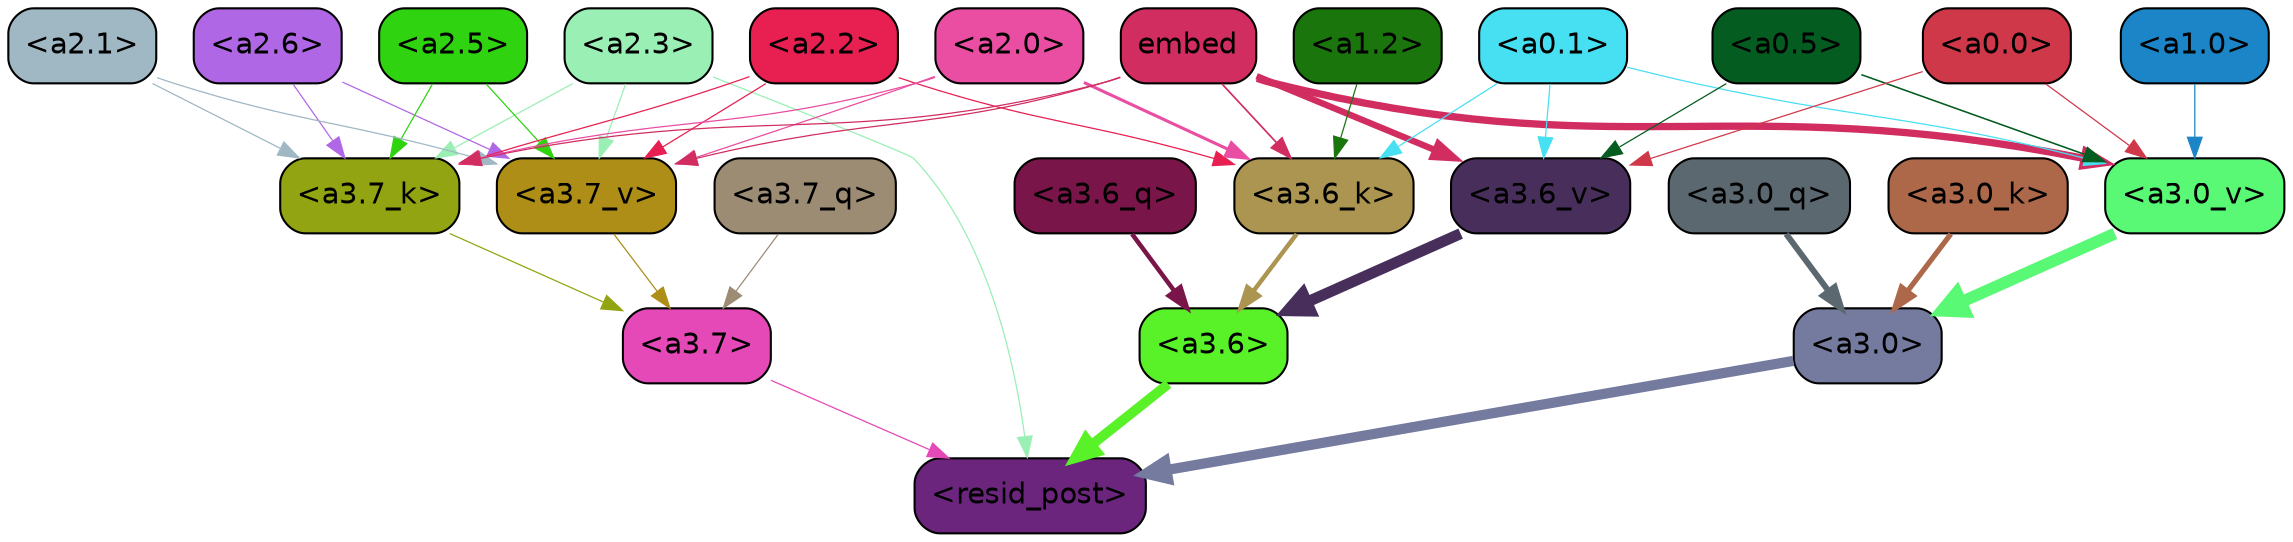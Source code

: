strict digraph "" {
	graph [bgcolor=transparent,
		layout=dot,
		overlap=false,
		splines=true
	];
	"<a3.7>"	[color=black,
		fillcolor="#e548b7",
		fontname=Helvetica,
		shape=box,
		style="filled, rounded"];
	"<resid_post>"	[color=black,
		fillcolor="#6b257d",
		fontname=Helvetica,
		shape=box,
		style="filled, rounded"];
	"<a3.7>" -> "<resid_post>"	[color="#e548b7",
		penwidth=0.6];
	"<a3.6>"	[color=black,
		fillcolor="#59f229",
		fontname=Helvetica,
		shape=box,
		style="filled, rounded"];
	"<a3.6>" -> "<resid_post>"	[color="#59f229",
		penwidth=4.7534414529800415];
	"<a3.0>"	[color=black,
		fillcolor="#757b9f",
		fontname=Helvetica,
		shape=box,
		style="filled, rounded"];
	"<a3.0>" -> "<resid_post>"	[color="#757b9f",
		penwidth=4.898576855659485];
	"<a2.3>"	[color=black,
		fillcolor="#9aefb5",
		fontname=Helvetica,
		shape=box,
		style="filled, rounded"];
	"<a2.3>" -> "<resid_post>"	[color="#9aefb5",
		penwidth=0.6];
	"<a3.7_k>"	[color=black,
		fillcolor="#92a411",
		fontname=Helvetica,
		shape=box,
		style="filled, rounded"];
	"<a2.3>" -> "<a3.7_k>"	[color="#9aefb5",
		penwidth=0.6];
	"<a3.7_v>"	[color=black,
		fillcolor="#ae8e16",
		fontname=Helvetica,
		shape=box,
		style="filled, rounded"];
	"<a2.3>" -> "<a3.7_v>"	[color="#9aefb5",
		penwidth=0.6];
	"<a3.7_q>"	[color=black,
		fillcolor="#9c8c74",
		fontname=Helvetica,
		shape=box,
		style="filled, rounded"];
	"<a3.7_q>" -> "<a3.7>"	[color="#9c8c74",
		penwidth=0.6];
	"<a3.6_q>"	[color=black,
		fillcolor="#791548",
		fontname=Helvetica,
		shape=box,
		style="filled, rounded"];
	"<a3.6_q>" -> "<a3.6>"	[color="#791548",
		penwidth=2.160832464694977];
	"<a3.0_q>"	[color=black,
		fillcolor="#5b6870",
		fontname=Helvetica,
		shape=box,
		style="filled, rounded"];
	"<a3.0_q>" -> "<a3.0>"	[color="#5b6870",
		penwidth=2.870753765106201];
	"<a3.7_k>" -> "<a3.7>"	[color="#92a411",
		penwidth=0.6];
	"<a3.6_k>"	[color=black,
		fillcolor="#ab9550",
		fontname=Helvetica,
		shape=box,
		style="filled, rounded"];
	"<a3.6_k>" -> "<a3.6>"	[color="#ab9550",
		penwidth=2.13908451795578];
	"<a3.0_k>"	[color=black,
		fillcolor="#ac6849",
		fontname=Helvetica,
		shape=box,
		style="filled, rounded"];
	"<a3.0_k>" -> "<a3.0>"	[color="#ac6849",
		penwidth=2.520303964614868];
	"<a3.7_v>" -> "<a3.7>"	[color="#ae8e16",
		penwidth=0.6];
	"<a3.6_v>"	[color=black,
		fillcolor="#472e5b",
		fontname=Helvetica,
		shape=box,
		style="filled, rounded"];
	"<a3.6_v>" -> "<a3.6>"	[color="#472e5b",
		penwidth=5.297133803367615];
	"<a3.0_v>"	[color=black,
		fillcolor="#59f875",
		fontname=Helvetica,
		shape=box,
		style="filled, rounded"];
	"<a3.0_v>" -> "<a3.0>"	[color="#59f875",
		penwidth=5.680712580680847];
	"<a2.6>"	[color=black,
		fillcolor="#b067e6",
		fontname=Helvetica,
		shape=box,
		style="filled, rounded"];
	"<a2.6>" -> "<a3.7_k>"	[color="#b067e6",
		penwidth=0.6];
	"<a2.6>" -> "<a3.7_v>"	[color="#b067e6",
		penwidth=0.6];
	"<a2.5>"	[color=black,
		fillcolor="#2fd310",
		fontname=Helvetica,
		shape=box,
		style="filled, rounded"];
	"<a2.5>" -> "<a3.7_k>"	[color="#2fd310",
		penwidth=0.6];
	"<a2.5>" -> "<a3.7_v>"	[color="#2fd310",
		penwidth=0.6];
	"<a2.2>"	[color=black,
		fillcolor="#e81f51",
		fontname=Helvetica,
		shape=box,
		style="filled, rounded"];
	"<a2.2>" -> "<a3.7_k>"	[color="#e81f51",
		penwidth=0.6];
	"<a2.2>" -> "<a3.6_k>"	[color="#e81f51",
		penwidth=0.6];
	"<a2.2>" -> "<a3.7_v>"	[color="#e81f51",
		penwidth=0.6];
	"<a2.1>"	[color=black,
		fillcolor="#a0b7c4",
		fontname=Helvetica,
		shape=box,
		style="filled, rounded"];
	"<a2.1>" -> "<a3.7_k>"	[color="#a0b7c4",
		penwidth=0.6];
	"<a2.1>" -> "<a3.7_v>"	[color="#a0b7c4",
		penwidth=0.6];
	"<a2.0>"	[color=black,
		fillcolor="#e94ea2",
		fontname=Helvetica,
		shape=box,
		style="filled, rounded"];
	"<a2.0>" -> "<a3.7_k>"	[color="#e94ea2",
		penwidth=0.6];
	"<a2.0>" -> "<a3.6_k>"	[color="#e94ea2",
		penwidth=1.4807794839143753];
	"<a2.0>" -> "<a3.7_v>"	[color="#e94ea2",
		penwidth=0.6];
	embed	[color=black,
		fillcolor="#d12d61",
		fontname=Helvetica,
		shape=box,
		style="filled, rounded"];
	embed -> "<a3.7_k>"	[color="#d12d61",
		penwidth=0.6];
	embed -> "<a3.6_k>"	[color="#d12d61",
		penwidth=0.8202246725559235];
	embed -> "<a3.7_v>"	[color="#d12d61",
		penwidth=0.6];
	embed -> "<a3.6_v>"	[color="#d12d61",
		penwidth=3.067279100418091];
	embed -> "<a3.0_v>"	[color="#d12d61",
		penwidth=3.5202720761299133];
	"<a1.2>"	[color=black,
		fillcolor="#1a760c",
		fontname=Helvetica,
		shape=box,
		style="filled, rounded"];
	"<a1.2>" -> "<a3.6_k>"	[color="#1a760c",
		penwidth=0.6];
	"<a0.1>"	[color=black,
		fillcolor="#47dff2",
		fontname=Helvetica,
		shape=box,
		style="filled, rounded"];
	"<a0.1>" -> "<a3.6_k>"	[color="#47dff2",
		penwidth=0.6];
	"<a0.1>" -> "<a3.6_v>"	[color="#47dff2",
		penwidth=0.6];
	"<a0.1>" -> "<a3.0_v>"	[color="#47dff2",
		penwidth=0.6];
	"<a0.5>"	[color=black,
		fillcolor="#055c20",
		fontname=Helvetica,
		shape=box,
		style="filled, rounded"];
	"<a0.5>" -> "<a3.6_v>"	[color="#055c20",
		penwidth=0.6];
	"<a0.5>" -> "<a3.0_v>"	[color="#055c20",
		penwidth=0.764040544629097];
	"<a0.0>"	[color=black,
		fillcolor="#cf3849",
		fontname=Helvetica,
		shape=box,
		style="filled, rounded"];
	"<a0.0>" -> "<a3.6_v>"	[color="#cf3849",
		penwidth=0.6];
	"<a0.0>" -> "<a3.0_v>"	[color="#cf3849",
		penwidth=0.6];
	"<a1.0>"	[color=black,
		fillcolor="#1c85c7",
		fontname=Helvetica,
		shape=box,
		style="filled, rounded"];
	"<a1.0>" -> "<a3.0_v>"	[color="#1c85c7",
		penwidth=0.6];
}
